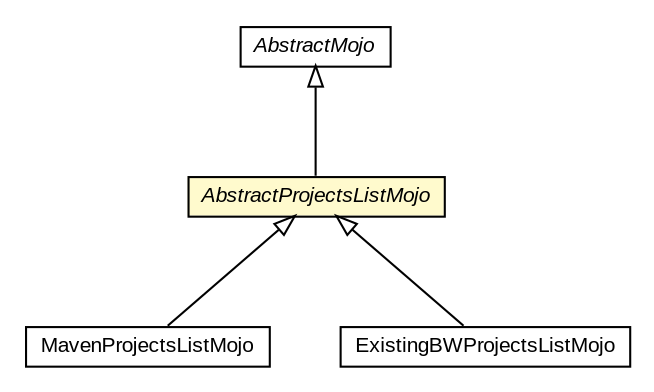 #!/usr/local/bin/dot
#
# Class diagram 
# Generated by UMLGraph version R5_6-24-gf6e263 (http://www.umlgraph.org/)
#

digraph G {
	edge [fontname="arial",fontsize=10,labelfontname="arial",labelfontsize=10];
	node [fontname="arial",fontsize=10,shape=plaintext];
	nodesep=0.25;
	ranksep=0.5;
	// fr.fastconnect.factory.tibco.bw.maven.source.MavenProjectsListMojo
	c1054 [label=<<table title="fr.fastconnect.factory.tibco.bw.maven.source.MavenProjectsListMojo" border="0" cellborder="1" cellspacing="0" cellpadding="2" port="p" href="./MavenProjectsListMojo.html">
		<tr><td><table border="0" cellspacing="0" cellpadding="1">
<tr><td align="center" balign="center"> MavenProjectsListMojo </td></tr>
		</table></td></tr>
		</table>>, URL="./MavenProjectsListMojo.html", fontname="arial", fontcolor="black", fontsize=10.0];
	// fr.fastconnect.factory.tibco.bw.maven.source.ExistingBWProjectsListMojo
	c1058 [label=<<table title="fr.fastconnect.factory.tibco.bw.maven.source.ExistingBWProjectsListMojo" border="0" cellborder="1" cellspacing="0" cellpadding="2" port="p" href="./ExistingBWProjectsListMojo.html">
		<tr><td><table border="0" cellspacing="0" cellpadding="1">
<tr><td align="center" balign="center"> ExistingBWProjectsListMojo </td></tr>
		</table></td></tr>
		</table>>, URL="./ExistingBWProjectsListMojo.html", fontname="arial", fontcolor="black", fontsize=10.0];
	// fr.fastconnect.factory.tibco.bw.maven.source.AbstractProjectsListMojo
	c1062 [label=<<table title="fr.fastconnect.factory.tibco.bw.maven.source.AbstractProjectsListMojo" border="0" cellborder="1" cellspacing="0" cellpadding="2" port="p" bgcolor="lemonChiffon" href="./AbstractProjectsListMojo.html">
		<tr><td><table border="0" cellspacing="0" cellpadding="1">
<tr><td align="center" balign="center"><font face="arial italic"> AbstractProjectsListMojo </font></td></tr>
		</table></td></tr>
		</table>>, URL="./AbstractProjectsListMojo.html", fontname="arial", fontcolor="black", fontsize=10.0];
	//fr.fastconnect.factory.tibco.bw.maven.source.MavenProjectsListMojo extends fr.fastconnect.factory.tibco.bw.maven.source.AbstractProjectsListMojo
	c1062:p -> c1054:p [dir=back,arrowtail=empty];
	//fr.fastconnect.factory.tibco.bw.maven.source.ExistingBWProjectsListMojo extends fr.fastconnect.factory.tibco.bw.maven.source.AbstractProjectsListMojo
	c1062:p -> c1058:p [dir=back,arrowtail=empty];
	//fr.fastconnect.factory.tibco.bw.maven.source.AbstractProjectsListMojo extends org.apache.maven.plugin.AbstractMojo
	c1067:p -> c1062:p [dir=back,arrowtail=empty];
	// org.apache.maven.plugin.AbstractMojo
	c1067 [label=<<table title="org.apache.maven.plugin.AbstractMojo" border="0" cellborder="1" cellspacing="0" cellpadding="2" port="p" href="http://java.sun.com/j2se/1.4.2/docs/api/org/apache/maven/plugin/AbstractMojo.html">
		<tr><td><table border="0" cellspacing="0" cellpadding="1">
<tr><td align="center" balign="center"><font face="arial italic"> AbstractMojo </font></td></tr>
		</table></td></tr>
		</table>>, URL="http://java.sun.com/j2se/1.4.2/docs/api/org/apache/maven/plugin/AbstractMojo.html", fontname="arial", fontcolor="black", fontsize=10.0];
}

